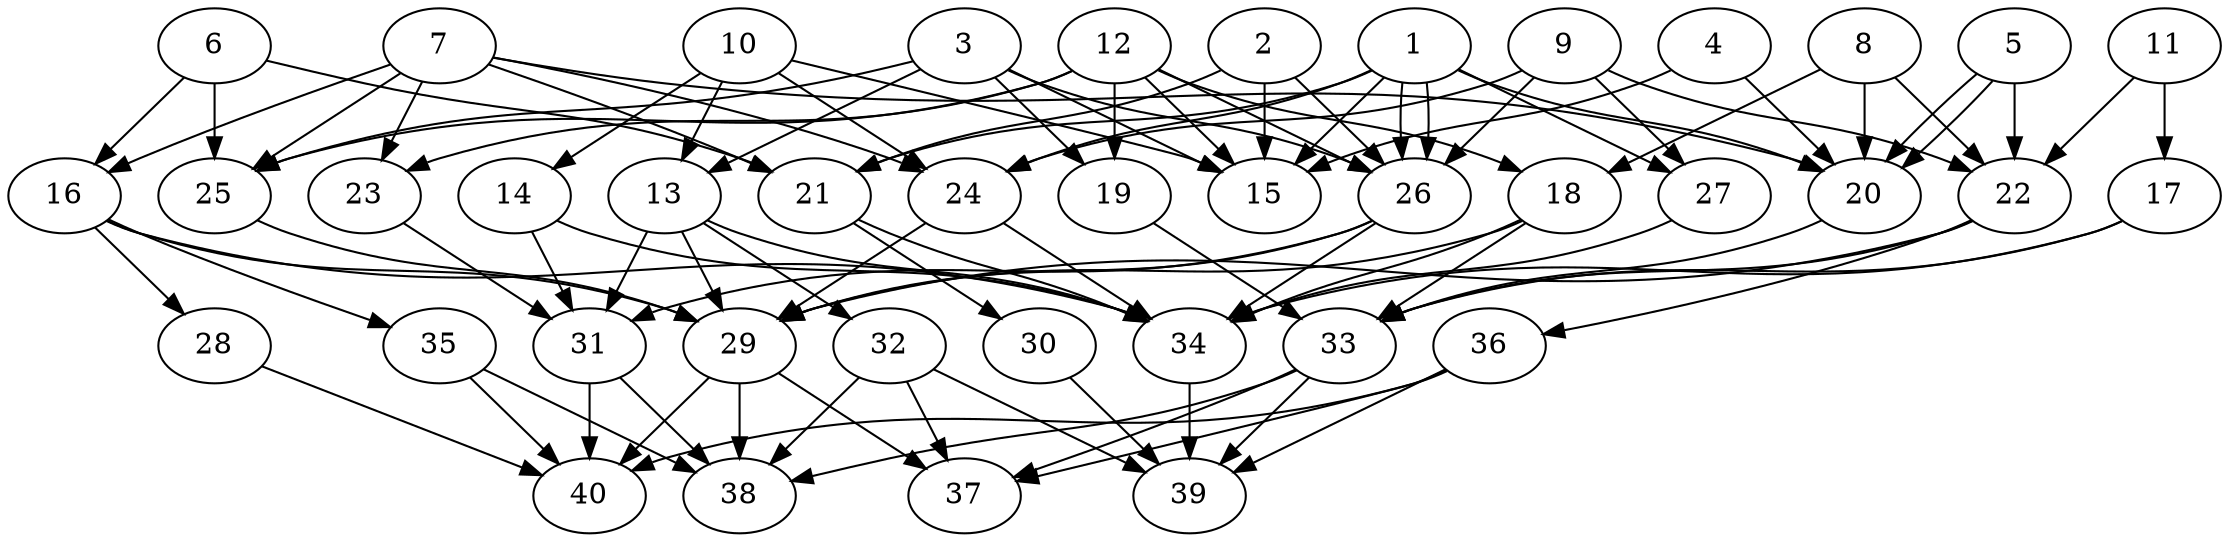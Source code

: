 // DAG automatically generated by daggen at Thu Oct  3 14:06:49 2019
// ./daggen --dot -n 40 --ccr 0.5 --fat 0.7 --regular 0.7 --density 0.6 --mindata 5242880 --maxdata 52428800 
digraph G {
  1 [size="82554880", alpha="0.16", expect_size="41277440"] 
  1 -> 15 [size ="41277440"]
  1 -> 20 [size ="41277440"]
  1 -> 21 [size ="41277440"]
  1 -> 24 [size ="41277440"]
  1 -> 26 [size ="41277440"]
  1 -> 26 [size ="41277440"]
  1 -> 27 [size ="41277440"]
  2 [size="59521024", alpha="0.19", expect_size="29760512"] 
  2 -> 15 [size ="29760512"]
  2 -> 21 [size ="29760512"]
  2 -> 26 [size ="29760512"]
  3 [size="72583168", alpha="0.11", expect_size="36291584"] 
  3 -> 13 [size ="36291584"]
  3 -> 15 [size ="36291584"]
  3 -> 19 [size ="36291584"]
  3 -> 25 [size ="36291584"]
  3 -> 26 [size ="36291584"]
  4 [size="91316224", alpha="0.10", expect_size="45658112"] 
  4 -> 15 [size ="45658112"]
  4 -> 20 [size ="45658112"]
  5 [size="17790976", alpha="0.05", expect_size="8895488"] 
  5 -> 20 [size ="8895488"]
  5 -> 20 [size ="8895488"]
  5 -> 22 [size ="8895488"]
  6 [size="64196608", alpha="0.02", expect_size="32098304"] 
  6 -> 16 [size ="32098304"]
  6 -> 21 [size ="32098304"]
  6 -> 25 [size ="32098304"]
  7 [size="70977536", alpha="0.15", expect_size="35488768"] 
  7 -> 16 [size ="35488768"]
  7 -> 20 [size ="35488768"]
  7 -> 21 [size ="35488768"]
  7 -> 23 [size ="35488768"]
  7 -> 24 [size ="35488768"]
  7 -> 25 [size ="35488768"]
  8 [size="24178688", alpha="0.03", expect_size="12089344"] 
  8 -> 18 [size ="12089344"]
  8 -> 20 [size ="12089344"]
  8 -> 22 [size ="12089344"]
  9 [size="87783424", alpha="0.13", expect_size="43891712"] 
  9 -> 22 [size ="43891712"]
  9 -> 24 [size ="43891712"]
  9 -> 26 [size ="43891712"]
  9 -> 27 [size ="43891712"]
  10 [size="30832640", alpha="0.13", expect_size="15416320"] 
  10 -> 13 [size ="15416320"]
  10 -> 14 [size ="15416320"]
  10 -> 15 [size ="15416320"]
  10 -> 24 [size ="15416320"]
  11 [size="100483072", alpha="0.03", expect_size="50241536"] 
  11 -> 17 [size ="50241536"]
  11 -> 22 [size ="50241536"]
  12 [size="80265216", alpha="0.10", expect_size="40132608"] 
  12 -> 15 [size ="40132608"]
  12 -> 18 [size ="40132608"]
  12 -> 19 [size ="40132608"]
  12 -> 23 [size ="40132608"]
  12 -> 25 [size ="40132608"]
  12 -> 26 [size ="40132608"]
  13 [size="73541632", alpha="0.01", expect_size="36770816"] 
  13 -> 29 [size ="36770816"]
  13 -> 31 [size ="36770816"]
  13 -> 32 [size ="36770816"]
  13 -> 34 [size ="36770816"]
  14 [size="31643648", alpha="0.03", expect_size="15821824"] 
  14 -> 31 [size ="15821824"]
  14 -> 34 [size ="15821824"]
  15 [size="79943680", alpha="0.15", expect_size="39971840"] 
  16 [size="103243776", alpha="0.09", expect_size="51621888"] 
  16 -> 28 [size ="51621888"]
  16 -> 29 [size ="51621888"]
  16 -> 34 [size ="51621888"]
  16 -> 35 [size ="51621888"]
  17 [size="19847168", alpha="0.09", expect_size="9923584"] 
  17 -> 33 [size ="9923584"]
  17 -> 34 [size ="9923584"]
  18 [size="90542080", alpha="0.11", expect_size="45271040"] 
  18 -> 29 [size ="45271040"]
  18 -> 33 [size ="45271040"]
  18 -> 34 [size ="45271040"]
  19 [size="104853504", alpha="0.07", expect_size="52426752"] 
  19 -> 33 [size ="52426752"]
  20 [size="71137280", alpha="0.01", expect_size="35568640"] 
  20 -> 33 [size ="35568640"]
  21 [size="38811648", alpha="0.10", expect_size="19405824"] 
  21 -> 30 [size ="19405824"]
  21 -> 34 [size ="19405824"]
  22 [size="51238912", alpha="0.09", expect_size="25619456"] 
  22 -> 29 [size ="25619456"]
  22 -> 33 [size ="25619456"]
  22 -> 36 [size ="25619456"]
  23 [size="97200128", alpha="0.01", expect_size="48600064"] 
  23 -> 31 [size ="48600064"]
  24 [size="102057984", alpha="0.11", expect_size="51028992"] 
  24 -> 29 [size ="51028992"]
  24 -> 34 [size ="51028992"]
  25 [size="21233664", alpha="0.02", expect_size="10616832"] 
  25 -> 29 [size ="10616832"]
  26 [size="92598272", alpha="0.05", expect_size="46299136"] 
  26 -> 29 [size ="46299136"]
  26 -> 31 [size ="46299136"]
  26 -> 34 [size ="46299136"]
  27 [size="40552448", alpha="0.20", expect_size="20276224"] 
  27 -> 34 [size ="20276224"]
  28 [size="84332544", alpha="0.18", expect_size="42166272"] 
  28 -> 40 [size ="42166272"]
  29 [size="41043968", alpha="0.13", expect_size="20521984"] 
  29 -> 37 [size ="20521984"]
  29 -> 38 [size ="20521984"]
  29 -> 40 [size ="20521984"]
  30 [size="74684416", alpha="0.12", expect_size="37342208"] 
  30 -> 39 [size ="37342208"]
  31 [size="78245888", alpha="0.10", expect_size="39122944"] 
  31 -> 38 [size ="39122944"]
  31 -> 40 [size ="39122944"]
  32 [size="29425664", alpha="0.03", expect_size="14712832"] 
  32 -> 37 [size ="14712832"]
  32 -> 38 [size ="14712832"]
  32 -> 39 [size ="14712832"]
  33 [size="71632896", alpha="0.09", expect_size="35816448"] 
  33 -> 37 [size ="35816448"]
  33 -> 38 [size ="35816448"]
  33 -> 39 [size ="35816448"]
  34 [size="78219264", alpha="0.19", expect_size="39109632"] 
  34 -> 39 [size ="39109632"]
  35 [size="35649536", alpha="0.05", expect_size="17824768"] 
  35 -> 38 [size ="17824768"]
  35 -> 40 [size ="17824768"]
  36 [size="45596672", alpha="0.10", expect_size="22798336"] 
  36 -> 37 [size ="22798336"]
  36 -> 39 [size ="22798336"]
  36 -> 40 [size ="22798336"]
  37 [size="67403776", alpha="0.17", expect_size="33701888"] 
  38 [size="67190784", alpha="0.01", expect_size="33595392"] 
  39 [size="58652672", alpha="0.05", expect_size="29326336"] 
  40 [size="24717312", alpha="0.01", expect_size="12358656"] 
}
